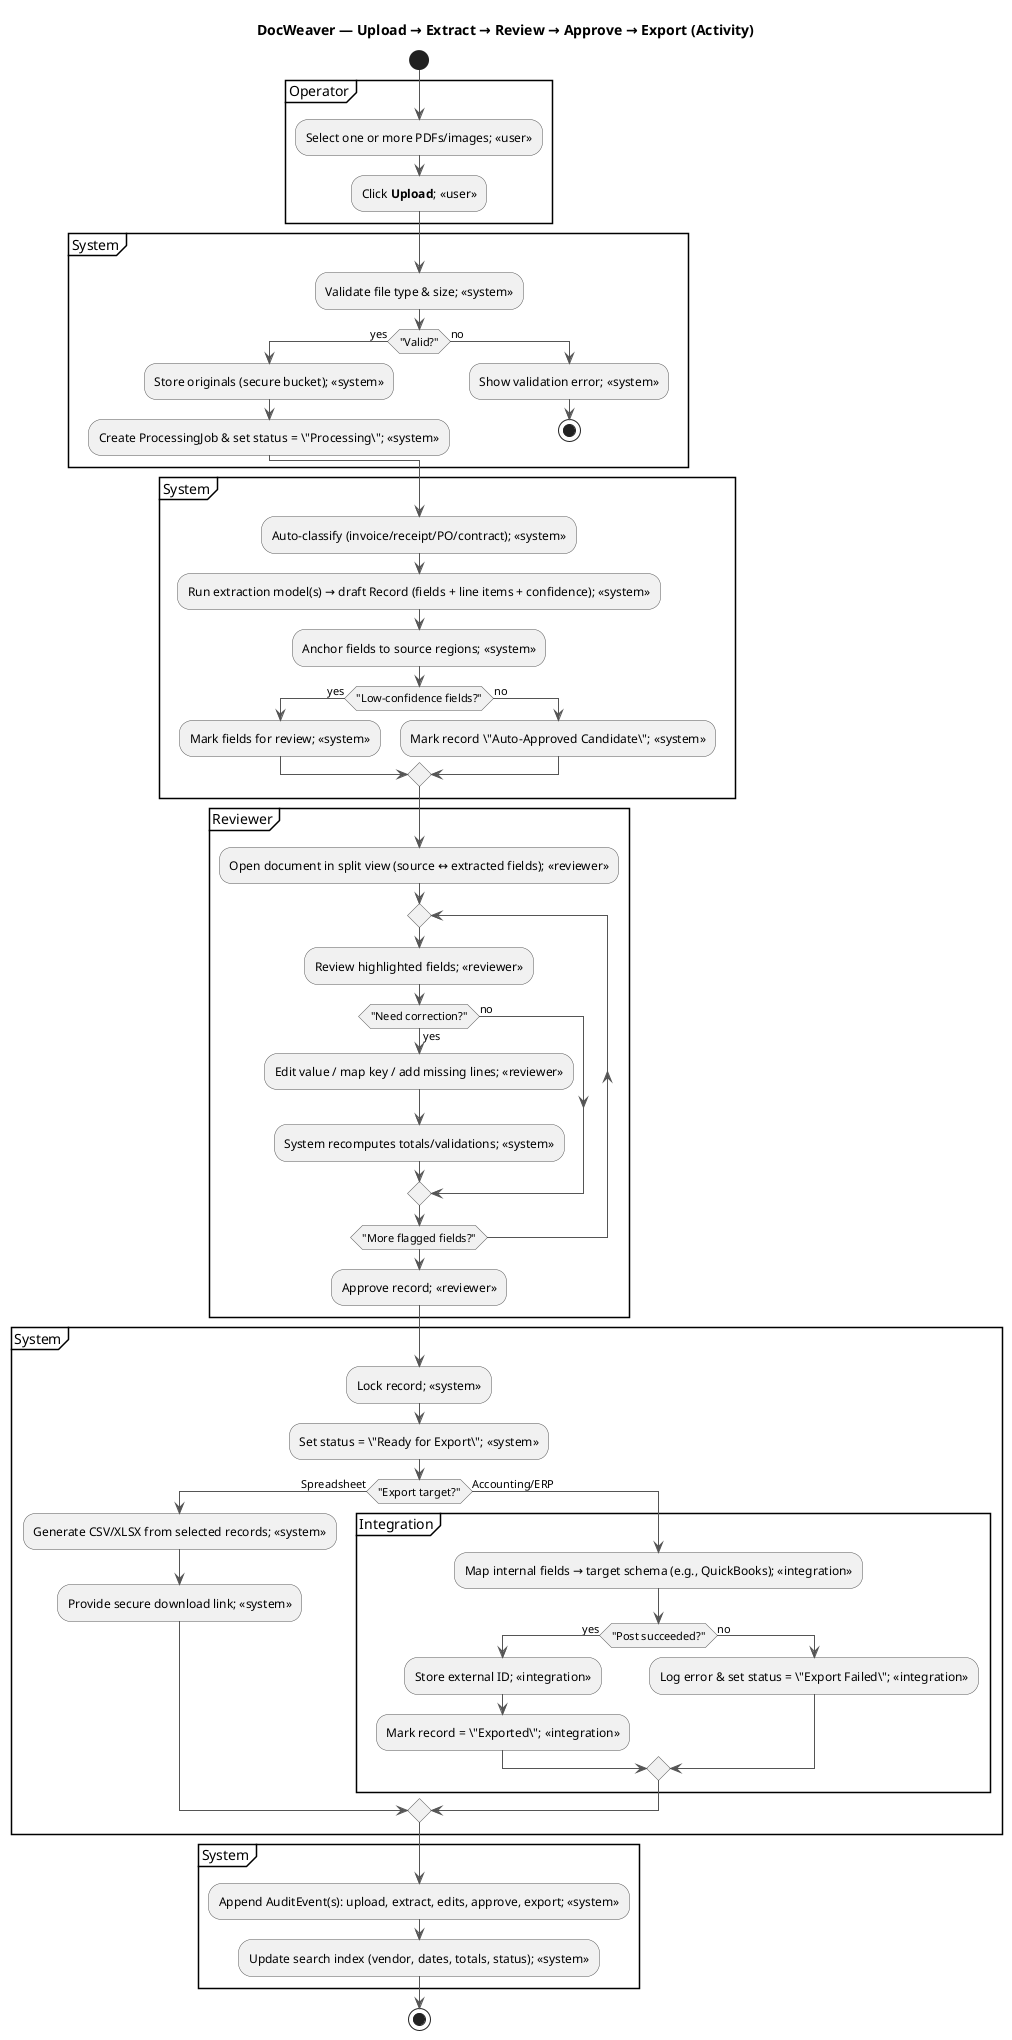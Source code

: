 @startuml
' DocWeaver Activity Diagram (End-to-End)
' Partitions model who performs each action (Operator, System, Reviewer, Integration)

skinparam backgroundColor #FFFFFF
skinparam activity {
  BackgroundColor<<user>> #E8F5E9
  BackgroundColor<<system>> #E3F2FD
  BackgroundColor<<reviewer>> #FFF8E1
  BackgroundColor<<integration>> #F3E5F5
  BorderColor #555555
}
skinparam shadowing false
skinparam arrowColor #555555
skinparam round corner 5

title DocWeaver — Upload → Extract → Review → Approve → Export (Activity)

start

partition "Operator" {
  :Select one or more PDFs/images; <<user>>;
  :Click **Upload**; <<user>>;
}

partition "System" {
  :Validate file type & size; <<system>>;
  if ("Valid?") then (yes)
    :Store originals (secure bucket); <<system>>;
    :Create ProcessingJob & set status = \"Processing\"; <<system>>;
  else (no)
    :Show validation error; <<system>>;
    stop
  endif
}

partition "System" {
  :Auto-classify (invoice/receipt/PO/contract); <<system>>;
  :Run extraction model(s) → draft Record (fields + line items + confidence); <<system>>;
  :Anchor fields to source regions; <<system>>;
  if ("Low-confidence fields?") then (yes)
    :Mark fields for review; <<system>>;
  else (no)
    :Mark record \"Auto-Approved Candidate\"; <<system>>;
  endif
}

partition "Reviewer" {
  :Open document in split view (source ↔ extracted fields); <<reviewer>>;
  repeat
    :Review highlighted fields; <<reviewer>>;
    if ("Need correction?") then (yes)
      :Edit value / map key / add missing lines; <<reviewer>>;
      :System recomputes totals/validations; <<system>>;
    else (no)
      ' no-op
    endif
  repeat while ("More flagged fields?")
  :Approve record; <<reviewer>>;
}

partition "System" {
  :Lock record; <<system>>;
  :Set status = \"Ready for Export\"; <<system>>;
  if ("Export target?") then (Spreadsheet)
    :Generate CSV/XLSX from selected records; <<system>>;
    :Provide secure download link; <<system>>;
  else (Accounting/ERP)
    partition "Integration" {
      :Map internal fields → target schema (e.g., QuickBooks); <<integration>>;
      if ("Post succeeded?") then (yes)
        :Store external ID; <<integration>>;
        :Mark record = \"Exported\"; <<integration>>;
      else (no)
        :Log error & set status = \"Export Failed\"; <<integration>>;
      endif
    }
  endif
}

partition "System" {
  :Append AuditEvent(s): upload, extract, edits, approve, export; <<system>>;
  :Update search index (vendor, dates, totals, status); <<system>>;
}

stop
@enduml

